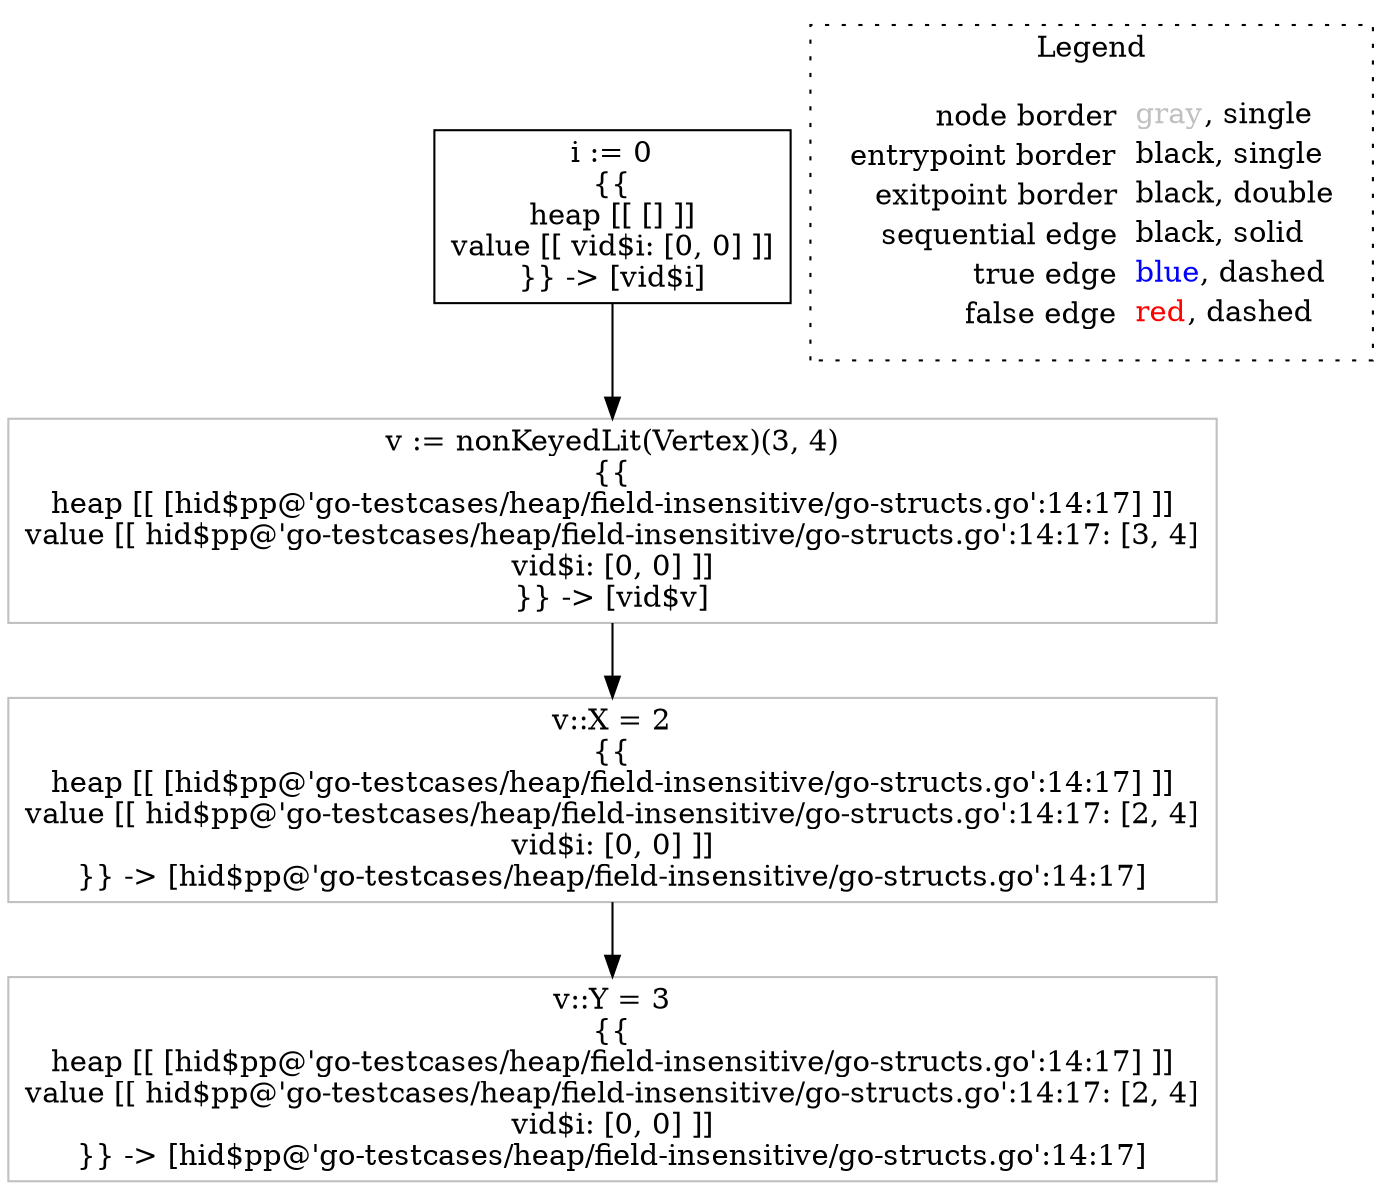digraph {
	"node0" [shape="rect",color="black",label=<i := 0<BR/>{{<BR/>heap [[ [] ]]<BR/>value [[ vid$i: [0, 0] ]]<BR/>}} -&gt; [vid$i]>];
	"node1" [shape="rect",color="gray",label=<v := nonKeyedLit(Vertex)(3, 4)<BR/>{{<BR/>heap [[ [hid$pp@'go-testcases/heap/field-insensitive/go-structs.go':14:17] ]]<BR/>value [[ hid$pp@'go-testcases/heap/field-insensitive/go-structs.go':14:17: [3, 4]<BR/>vid$i: [0, 0] ]]<BR/>}} -&gt; [vid$v]>];
	"node2" [shape="rect",color="gray",label=<v::Y = 3<BR/>{{<BR/>heap [[ [hid$pp@'go-testcases/heap/field-insensitive/go-structs.go':14:17] ]]<BR/>value [[ hid$pp@'go-testcases/heap/field-insensitive/go-structs.go':14:17: [2, 4]<BR/>vid$i: [0, 0] ]]<BR/>}} -&gt; [hid$pp@'go-testcases/heap/field-insensitive/go-structs.go':14:17]>];
	"node3" [shape="rect",color="gray",label=<v::X = 2<BR/>{{<BR/>heap [[ [hid$pp@'go-testcases/heap/field-insensitive/go-structs.go':14:17] ]]<BR/>value [[ hid$pp@'go-testcases/heap/field-insensitive/go-structs.go':14:17: [2, 4]<BR/>vid$i: [0, 0] ]]<BR/>}} -&gt; [hid$pp@'go-testcases/heap/field-insensitive/go-structs.go':14:17]>];
	"node1" -> "node3" [color="black"];
	"node3" -> "node2" [color="black"];
	"node0" -> "node1" [color="black"];
subgraph cluster_legend {
	label="Legend";
	style=dotted;
	node [shape=plaintext];
	"legend" [label=<<table border="0" cellpadding="2" cellspacing="0" cellborder="0"><tr><td align="right">node border&nbsp;</td><td align="left"><font color="gray">gray</font>, single</td></tr><tr><td align="right">entrypoint border&nbsp;</td><td align="left"><font color="black">black</font>, single</td></tr><tr><td align="right">exitpoint border&nbsp;</td><td align="left"><font color="black">black</font>, double</td></tr><tr><td align="right">sequential edge&nbsp;</td><td align="left"><font color="black">black</font>, solid</td></tr><tr><td align="right">true edge&nbsp;</td><td align="left"><font color="blue">blue</font>, dashed</td></tr><tr><td align="right">false edge&nbsp;</td><td align="left"><font color="red">red</font>, dashed</td></tr></table>>];
}

}
